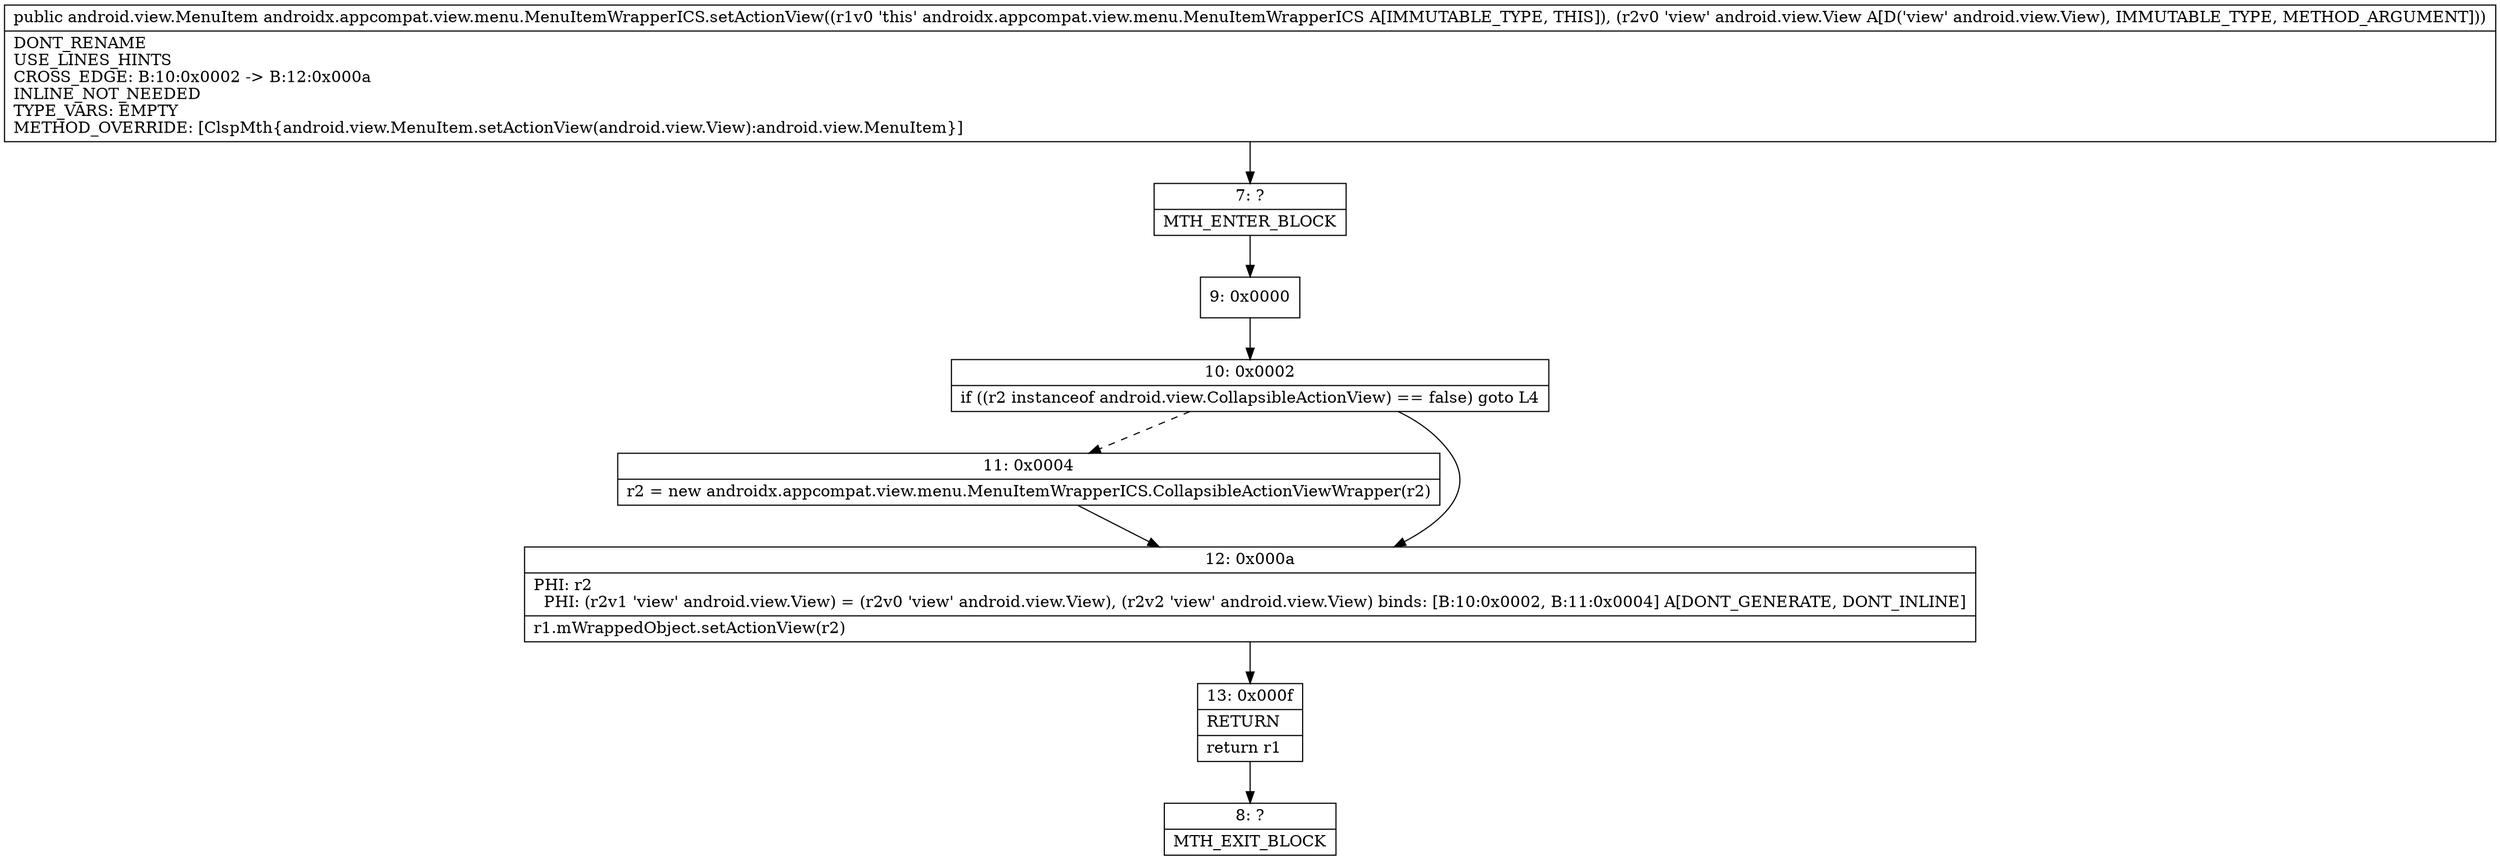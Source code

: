 digraph "CFG forandroidx.appcompat.view.menu.MenuItemWrapperICS.setActionView(Landroid\/view\/View;)Landroid\/view\/MenuItem;" {
Node_7 [shape=record,label="{7\:\ ?|MTH_ENTER_BLOCK\l}"];
Node_9 [shape=record,label="{9\:\ 0x0000}"];
Node_10 [shape=record,label="{10\:\ 0x0002|if ((r2 instanceof android.view.CollapsibleActionView) == false) goto L4\l}"];
Node_11 [shape=record,label="{11\:\ 0x0004|r2 = new androidx.appcompat.view.menu.MenuItemWrapperICS.CollapsibleActionViewWrapper(r2)\l}"];
Node_12 [shape=record,label="{12\:\ 0x000a|PHI: r2 \l  PHI: (r2v1 'view' android.view.View) = (r2v0 'view' android.view.View), (r2v2 'view' android.view.View) binds: [B:10:0x0002, B:11:0x0004] A[DONT_GENERATE, DONT_INLINE]\l|r1.mWrappedObject.setActionView(r2)\l}"];
Node_13 [shape=record,label="{13\:\ 0x000f|RETURN\l|return r1\l}"];
Node_8 [shape=record,label="{8\:\ ?|MTH_EXIT_BLOCK\l}"];
MethodNode[shape=record,label="{public android.view.MenuItem androidx.appcompat.view.menu.MenuItemWrapperICS.setActionView((r1v0 'this' androidx.appcompat.view.menu.MenuItemWrapperICS A[IMMUTABLE_TYPE, THIS]), (r2v0 'view' android.view.View A[D('view' android.view.View), IMMUTABLE_TYPE, METHOD_ARGUMENT]))  | DONT_RENAME\lUSE_LINES_HINTS\lCROSS_EDGE: B:10:0x0002 \-\> B:12:0x000a\lINLINE_NOT_NEEDED\lTYPE_VARS: EMPTY\lMETHOD_OVERRIDE: [ClspMth\{android.view.MenuItem.setActionView(android.view.View):android.view.MenuItem\}]\l}"];
MethodNode -> Node_7;Node_7 -> Node_9;
Node_9 -> Node_10;
Node_10 -> Node_11[style=dashed];
Node_10 -> Node_12;
Node_11 -> Node_12;
Node_12 -> Node_13;
Node_13 -> Node_8;
}


